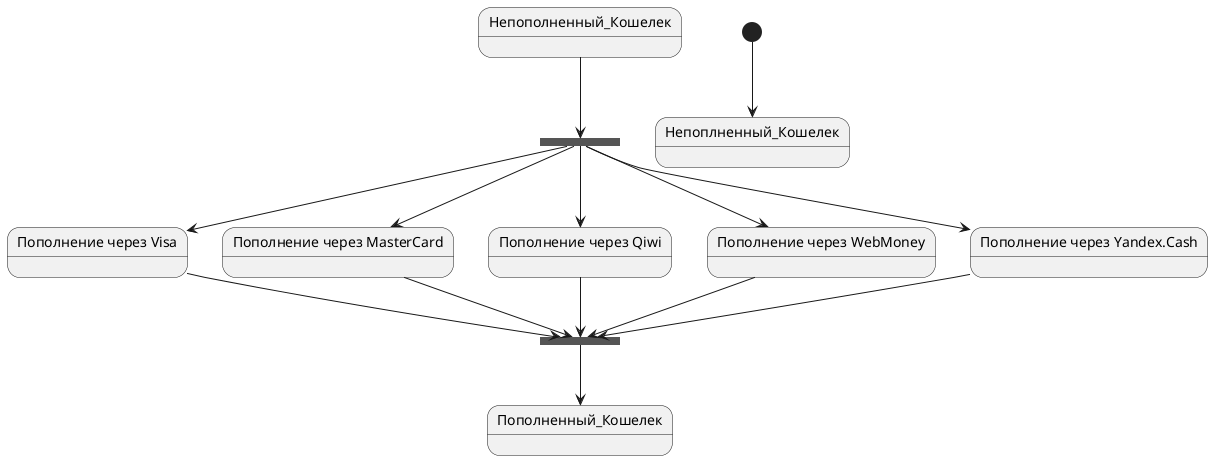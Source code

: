 @startuml
@startuml

state fork_state <<fork>>
[*] --> Непоплненный_Кошелек
Непополненный_Кошелек --> fork_state 
state "Пополнение через Visa" as Visa
state "Пополнение через MasterCard" as MasterCard
state "Пополнение через Qiwi" as Qiwi
state "Пополнение через WebMoney" as WebMoney
state "Пополнение через Yandex.Cash" as Yandex
fork_state --> Visa
fork_state --> MasterCard
fork_state --> Qiwi
fork_state --> WebMoney
fork_state --> Yandex

state join_state <<join>>
Visa --> join_state
MasterCard --> join_state
Qiwi --> join_state
WebMoney --> join_state
Yandex --> join_state

join_state --> Пополненный_Кошелек

@enduml
@enduml